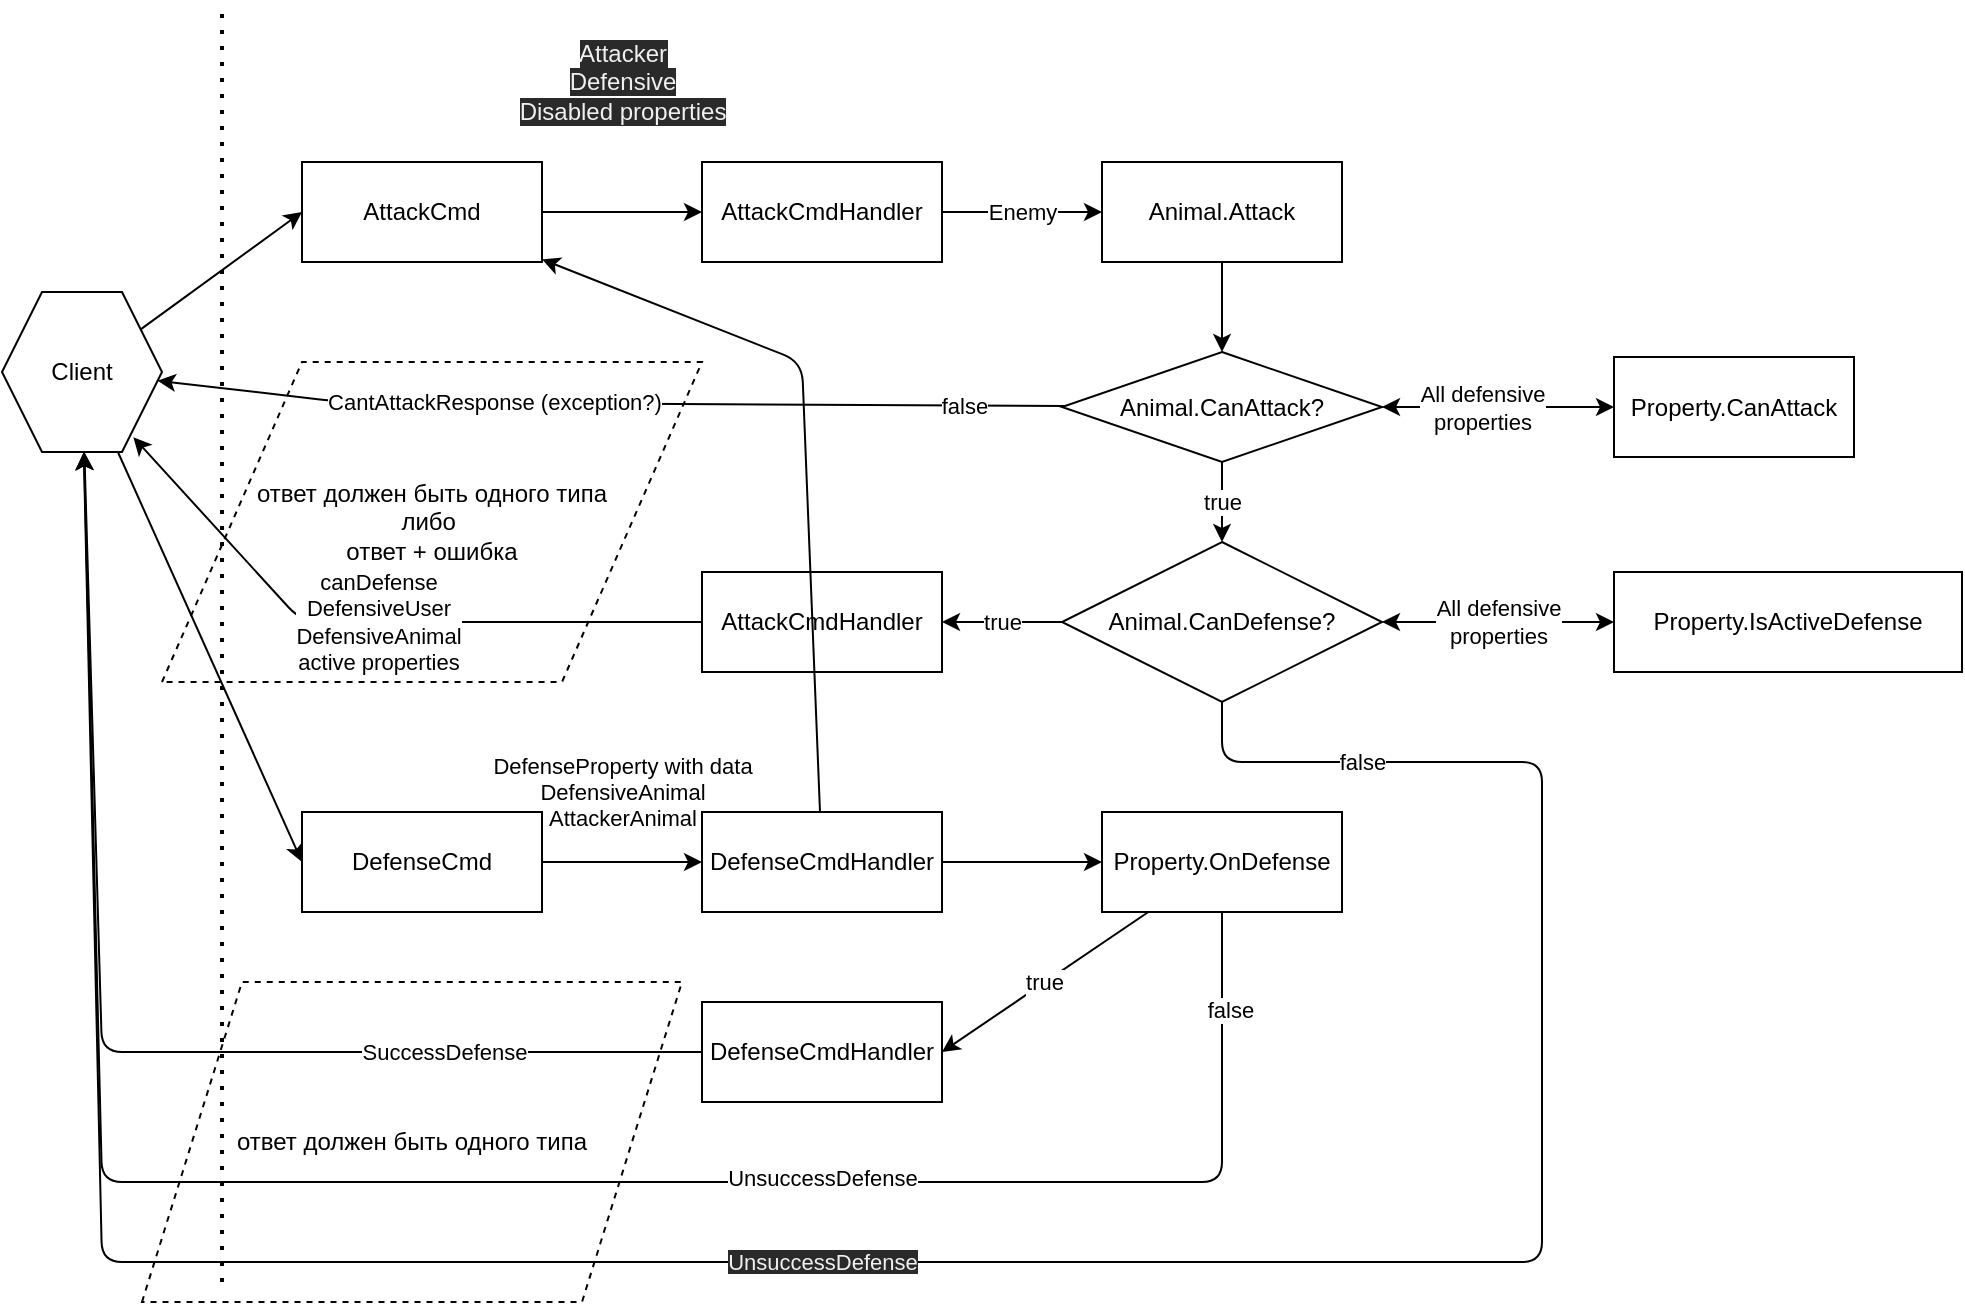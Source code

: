 <mxfile>
    <diagram id="Ql716migoHtF5Rxo3sFm" name="Page-1">
        <mxGraphModel dx="1146" dy="676" grid="1" gridSize="10" guides="1" tooltips="1" connect="1" arrows="1" fold="1" page="1" pageScale="1" pageWidth="827" pageHeight="1169" math="0" shadow="0">
            <root>
                <mxCell id="0"/>
                <mxCell id="1" parent="0"/>
                <mxCell id="6" value="&lt;span style=&quot;color: rgb(240 , 240 , 240) ; font-size: 12px ; font-style: normal ; font-weight: 400 ; letter-spacing: normal ; text-indent: 0px ; text-transform: none ; word-spacing: 0px ; font-family: &amp;#34;helvetica&amp;#34; ; text-align: center ; background-color: rgb(42 , 42 , 42) ; display: inline ; float: none&quot;&gt;Attacker&lt;/span&gt;&lt;br style=&quot;color: rgb(240 , 240 , 240) ; font-size: 12px ; font-style: normal ; font-weight: 400 ; letter-spacing: normal ; text-indent: 0px ; text-transform: none ; word-spacing: 0px ; font-family: &amp;#34;helvetica&amp;#34; ; text-align: center ; background-color: rgb(42 , 42 , 42)&quot;&gt;&lt;span style=&quot;color: rgb(240 , 240 , 240) ; font-size: 12px ; font-style: normal ; font-weight: 400 ; letter-spacing: normal ; text-indent: 0px ; text-transform: none ; word-spacing: 0px ; font-family: &amp;#34;helvetica&amp;#34; ; text-align: center ; background-color: rgb(42 , 42 , 42) ; display: inline ; float: none&quot;&gt;Defensive&lt;br&gt;Disabled properties&lt;br&gt;&lt;/span&gt;" style="edgeStyle=none;html=1;entryX=0;entryY=0.5;entryDx=0;entryDy=0;" parent="1" source="2" target="5" edge="1">
                    <mxGeometry y="65" relative="1" as="geometry">
                        <mxPoint as="offset"/>
                    </mxGeometry>
                </mxCell>
                <mxCell id="49" value="ответ должен быть одного типа&lt;br&gt;либо&amp;nbsp;&lt;br&gt;ответ + ошибка" style="shape=parallelogram;perimeter=parallelogramPerimeter;whiteSpace=wrap;html=1;fixedSize=1;fillColor=none;dashed=1;size=70;" vertex="1" parent="1">
                    <mxGeometry x="90" y="220" width="270" height="160" as="geometry"/>
                </mxCell>
                <mxCell id="2" value="AttackCmd" style="rounded=0;whiteSpace=wrap;html=1;" parent="1" vertex="1">
                    <mxGeometry x="160" y="120" width="120" height="50" as="geometry"/>
                </mxCell>
                <mxCell id="11" value="Enemy" style="edgeStyle=none;html=1;entryX=0;entryY=0.5;entryDx=0;entryDy=0;" parent="1" source="5" target="7" edge="1">
                    <mxGeometry relative="1" as="geometry"/>
                </mxCell>
                <mxCell id="5" value="AttackCmdHandler" style="rounded=0;whiteSpace=wrap;html=1;" parent="1" vertex="1">
                    <mxGeometry x="360" y="120" width="120" height="50" as="geometry"/>
                </mxCell>
                <mxCell id="43" style="edgeStyle=none;html=1;entryX=0.5;entryY=0;entryDx=0;entryDy=0;" edge="1" parent="1" source="7" target="42">
                    <mxGeometry relative="1" as="geometry"/>
                </mxCell>
                <mxCell id="7" value="Animal.Attack" style="rounded=0;whiteSpace=wrap;html=1;" parent="1" vertex="1">
                    <mxGeometry x="560" y="120" width="120" height="50" as="geometry"/>
                </mxCell>
                <mxCell id="20" value="true" style="edgeStyle=none;html=1;entryX=1;entryY=0.5;entryDx=0;entryDy=0;" parent="1" source="14" target="19" edge="1">
                    <mxGeometry relative="1" as="geometry"/>
                </mxCell>
                <mxCell id="38" value="&lt;span style=&quot;color: rgb(240 , 240 , 240) ; font-family: &amp;#34;helvetica&amp;#34; ; font-size: 11px ; font-style: normal ; font-weight: 400 ; letter-spacing: normal ; text-align: center ; text-indent: 0px ; text-transform: none ; word-spacing: 0px ; background-color: rgb(42 , 42 , 42) ; display: inline ; float: none&quot;&gt;UnsuccessDefense&lt;/span&gt;" style="edgeStyle=none;html=1;exitX=0.5;exitY=1;exitDx=0;exitDy=0;" parent="1" source="14" target="22" edge="1">
                    <mxGeometry x="0.022" relative="1" as="geometry">
                        <Array as="points">
                            <mxPoint x="620" y="420"/>
                            <mxPoint x="780" y="420"/>
                            <mxPoint x="780" y="670"/>
                            <mxPoint x="60" y="670"/>
                        </Array>
                        <mxPoint x="51.194" y="375" as="targetPoint"/>
                        <mxPoint as="offset"/>
                    </mxGeometry>
                </mxCell>
                <mxCell id="48" value="false" style="edgeLabel;html=1;align=center;verticalAlign=middle;resizable=0;points=[];" vertex="1" connectable="0" parent="38">
                    <mxGeometry x="-0.731" y="-2" relative="1" as="geometry">
                        <mxPoint x="-88" y="-21" as="offset"/>
                    </mxGeometry>
                </mxCell>
                <mxCell id="54" value="All defensive&lt;br&gt;properties" style="edgeStyle=none;html=1;startArrow=classic;startFill=1;" edge="1" parent="1" source="14" target="53">
                    <mxGeometry relative="1" as="geometry"/>
                </mxCell>
                <mxCell id="14" value="&lt;span&gt;Animal.CanDefense?&lt;/span&gt;" style="rhombus;whiteSpace=wrap;html=1;" parent="1" vertex="1">
                    <mxGeometry x="540" y="310" width="160" height="80" as="geometry"/>
                </mxCell>
                <mxCell id="24" value="canDefense&lt;br&gt;DefensiveUser&lt;br&gt;DefensiveAnimal&lt;br&gt;active properties" style="edgeStyle=none;html=1;entryX=0.821;entryY=0.908;entryDx=0;entryDy=0;entryPerimeter=0;" parent="1" source="19" target="22" edge="1">
                    <mxGeometry relative="1" as="geometry">
                        <mxPoint x="60" y="240" as="targetPoint"/>
                        <Array as="points">
                            <mxPoint x="160" y="350"/>
                        </Array>
                    </mxGeometry>
                </mxCell>
                <mxCell id="19" value="AttackCmdHandler" style="rounded=0;whiteSpace=wrap;html=1;" parent="1" vertex="1">
                    <mxGeometry x="360" y="325" width="120" height="50" as="geometry"/>
                </mxCell>
                <mxCell id="21" value="" style="endArrow=none;dashed=1;html=1;dashPattern=1 3;strokeWidth=2;" parent="1" edge="1">
                    <mxGeometry width="50" height="50" relative="1" as="geometry">
                        <mxPoint x="120" y="680" as="sourcePoint"/>
                        <mxPoint x="120" y="40" as="targetPoint"/>
                    </mxGeometry>
                </mxCell>
                <mxCell id="23" style="edgeStyle=none;html=1;entryX=0;entryY=0.5;entryDx=0;entryDy=0;" parent="1" source="22" target="2" edge="1">
                    <mxGeometry relative="1" as="geometry"/>
                </mxCell>
                <mxCell id="26" style="edgeStyle=none;html=1;entryX=0;entryY=0.5;entryDx=0;entryDy=0;" parent="1" source="22" target="25" edge="1">
                    <mxGeometry relative="1" as="geometry">
                        <mxPoint x="74.789" y="365.423" as="sourcePoint"/>
                    </mxGeometry>
                </mxCell>
                <mxCell id="22" value="Client" style="shape=hexagon;perimeter=hexagonPerimeter2;whiteSpace=wrap;html=1;fixedSize=1;" parent="1" vertex="1">
                    <mxGeometry x="10" y="185" width="80" height="80" as="geometry"/>
                </mxCell>
                <mxCell id="28" style="edgeStyle=none;html=1;" parent="1" source="25" target="27" edge="1">
                    <mxGeometry relative="1" as="geometry"/>
                </mxCell>
                <mxCell id="29" value="DefenseProperty with data&lt;br&gt;DefensiveAnimal&lt;br&gt;AttackerAnimal" style="edgeLabel;html=1;align=center;verticalAlign=middle;resizable=0;points=[];" parent="28" vertex="1" connectable="0">
                    <mxGeometry x="-0.3" y="3" relative="1" as="geometry">
                        <mxPoint x="12" y="-32" as="offset"/>
                    </mxGeometry>
                </mxCell>
                <mxCell id="25" value="DefenseCmd" style="rounded=0;whiteSpace=wrap;html=1;" parent="1" vertex="1">
                    <mxGeometry x="160" y="445" width="120" height="50" as="geometry"/>
                </mxCell>
                <mxCell id="31" style="edgeStyle=none;html=1;entryX=0;entryY=0.5;entryDx=0;entryDy=0;" parent="1" source="27" target="50" edge="1">
                    <mxGeometry relative="1" as="geometry">
                        <mxPoint x="540" y="470" as="targetPoint"/>
                    </mxGeometry>
                </mxCell>
                <mxCell id="57" style="edgeStyle=none;html=1;startArrow=none;startFill=0;" edge="1" parent="1" source="27" target="2">
                    <mxGeometry relative="1" as="geometry">
                        <Array as="points">
                            <mxPoint x="410" y="220"/>
                        </Array>
                    </mxGeometry>
                </mxCell>
                <mxCell id="27" value="DefenseCmdHandler" style="rounded=0;whiteSpace=wrap;html=1;" parent="1" vertex="1">
                    <mxGeometry x="360" y="445" width="120" height="50" as="geometry"/>
                </mxCell>
                <mxCell id="33" value="true" style="edgeStyle=none;html=1;entryX=1;entryY=0.5;entryDx=0;entryDy=0;" parent="1" source="50" target="32" edge="1">
                    <mxGeometry relative="1" as="geometry">
                        <mxPoint x="586.061" y="493.03" as="sourcePoint"/>
                    </mxGeometry>
                </mxCell>
                <mxCell id="36" style="edgeStyle=none;html=1;" parent="1" source="50" target="22" edge="1">
                    <mxGeometry relative="1" as="geometry">
                        <Array as="points">
                            <mxPoint x="620" y="630"/>
                            <mxPoint x="60" y="630"/>
                        </Array>
                        <mxPoint x="620" y="510" as="sourcePoint"/>
                        <mxPoint x="51.356" y="375" as="targetPoint"/>
                    </mxGeometry>
                </mxCell>
                <mxCell id="37" value="UnsuccessDefense" style="edgeLabel;html=1;align=center;verticalAlign=middle;resizable=0;points=[];" parent="36" vertex="1" connectable="0">
                    <mxGeometry x="-0.104" y="-2" relative="1" as="geometry">
                        <mxPoint x="140" as="offset"/>
                    </mxGeometry>
                </mxCell>
                <mxCell id="41" value="false" style="edgeLabel;html=1;align=center;verticalAlign=middle;resizable=0;points=[];" parent="36" vertex="1" connectable="0">
                    <mxGeometry x="-0.908" y="4" relative="1" as="geometry">
                        <mxPoint as="offset"/>
                    </mxGeometry>
                </mxCell>
                <mxCell id="34" style="edgeStyle=none;html=1;exitX=0;exitY=0.5;exitDx=0;exitDy=0;" parent="1" source="32" target="22" edge="1">
                    <mxGeometry relative="1" as="geometry">
                        <Array as="points">
                            <mxPoint x="60" y="565"/>
                        </Array>
                        <mxPoint x="51.739" y="375" as="targetPoint"/>
                    </mxGeometry>
                </mxCell>
                <mxCell id="35" value="SuccessDefense" style="edgeLabel;html=1;align=center;verticalAlign=middle;resizable=0;points=[];" parent="34" vertex="1" connectable="0">
                    <mxGeometry x="-0.229" y="-3" relative="1" as="geometry">
                        <mxPoint x="102" y="3" as="offset"/>
                    </mxGeometry>
                </mxCell>
                <mxCell id="32" value="DefenseCmdHandler" style="rounded=0;whiteSpace=wrap;html=1;" parent="1" vertex="1">
                    <mxGeometry x="360" y="540" width="120" height="50" as="geometry"/>
                </mxCell>
                <mxCell id="44" style="edgeStyle=none;html=1;" edge="1" parent="1" source="42" target="22">
                    <mxGeometry relative="1" as="geometry">
                        <Array as="points">
                            <mxPoint x="180" y="240"/>
                        </Array>
                    </mxGeometry>
                </mxCell>
                <mxCell id="45" value="false" style="edgeLabel;html=1;align=center;verticalAlign=middle;resizable=0;points=[];" vertex="1" connectable="0" parent="44">
                    <mxGeometry x="-0.301" relative="1" as="geometry">
                        <mxPoint x="108" y="1" as="offset"/>
                    </mxGeometry>
                </mxCell>
                <mxCell id="46" value="CantAttackResponse (exception?)" style="edgeLabel;html=1;align=center;verticalAlign=middle;resizable=0;points=[];" vertex="1" connectable="0" parent="44">
                    <mxGeometry x="0.258" y="-1" relative="1" as="geometry">
                        <mxPoint as="offset"/>
                    </mxGeometry>
                </mxCell>
                <mxCell id="47" value="true" style="edgeStyle=none;html=1;" edge="1" parent="1" source="42" target="14">
                    <mxGeometry relative="1" as="geometry"/>
                </mxCell>
                <mxCell id="52" style="edgeStyle=none;html=1;startArrow=classic;startFill=1;" edge="1" parent="1" source="42" target="51">
                    <mxGeometry relative="1" as="geometry"/>
                </mxCell>
                <mxCell id="55" value="All defensive&lt;br&gt;properties" style="edgeLabel;html=1;align=center;verticalAlign=middle;resizable=0;points=[];" vertex="1" connectable="0" parent="52">
                    <mxGeometry x="-0.243" y="1" relative="1" as="geometry">
                        <mxPoint x="6" y="1" as="offset"/>
                    </mxGeometry>
                </mxCell>
                <mxCell id="42" value="&lt;span&gt;Animal.CanAttack?&lt;/span&gt;" style="rhombus;whiteSpace=wrap;html=1;" vertex="1" parent="1">
                    <mxGeometry x="540" y="215" width="160" height="55" as="geometry"/>
                </mxCell>
                <mxCell id="50" value="Property.OnDefense" style="rounded=0;whiteSpace=wrap;html=1;" vertex="1" parent="1">
                    <mxGeometry x="560" y="445" width="120" height="50" as="geometry"/>
                </mxCell>
                <mxCell id="51" value="Property.CanAttack" style="rounded=0;whiteSpace=wrap;html=1;" vertex="1" parent="1">
                    <mxGeometry x="816" y="217.5" width="120" height="50" as="geometry"/>
                </mxCell>
                <mxCell id="53" value="Property.IsActiveDefense" style="rounded=0;whiteSpace=wrap;html=1;" vertex="1" parent="1">
                    <mxGeometry x="816" y="325" width="174" height="50" as="geometry"/>
                </mxCell>
                <mxCell id="56" value="ответ должен быть одного типа" style="shape=parallelogram;perimeter=parallelogramPerimeter;whiteSpace=wrap;html=1;fixedSize=1;fillColor=none;dashed=1;size=50;" vertex="1" parent="1">
                    <mxGeometry x="80" y="530" width="270" height="160" as="geometry"/>
                </mxCell>
            </root>
        </mxGraphModel>
    </diagram>
</mxfile>
